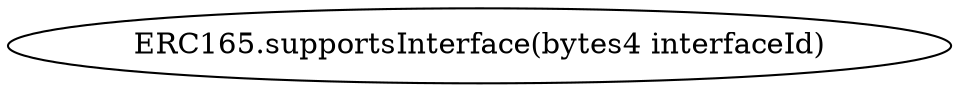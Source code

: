 digraph "" {
	graph [bb="0,0,379.23,36"];
	node [label="\N"];
	"ERC165.supportsInterface(bytes4 interfaceId)"	 [height=0.5,
		pos="189.61,18",
		width=5.267];
}
digraph "" {
	graph [bb="0,0,379.23,36"];
	node [label="\N"];
	"ERC165.supportsInterface(bytes4 interfaceId)"	 [height=0.5,
		pos="189.61,18",
		width=5.267];
}
